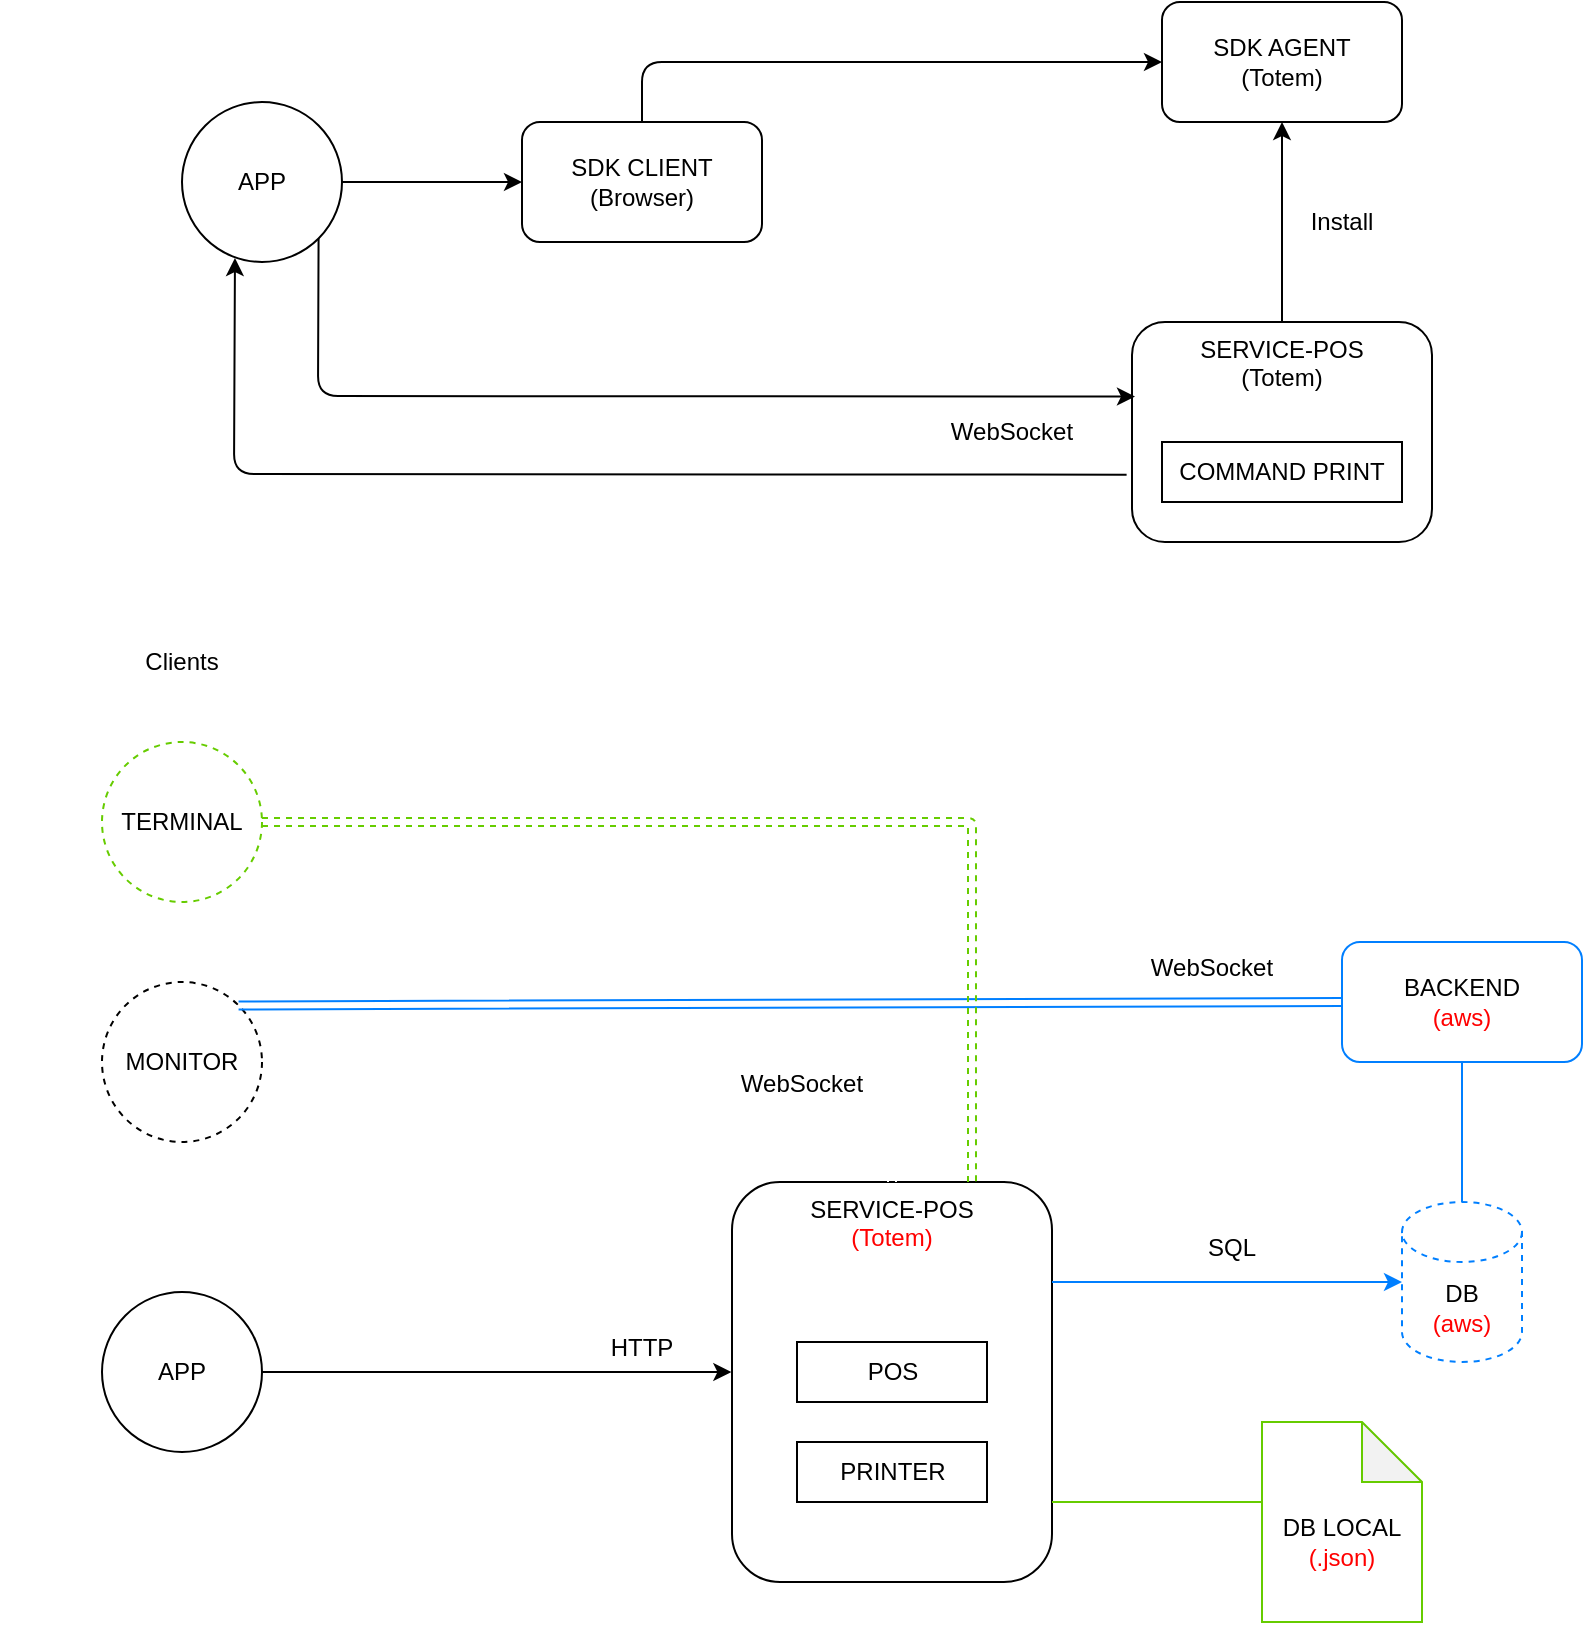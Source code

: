 <mxfile version="13.10.0" type="embed">
    <diagram id="JRJpujQTicSzLXms3XTn" name="Page-1">
        <mxGraphModel dx="1234" dy="598" grid="1" gridSize="10" guides="1" tooltips="1" connect="1" arrows="1" fold="1" page="1" pageScale="1" pageWidth="850" pageHeight="1100" math="0" shadow="0">
            <root>
                <mxCell id="0"/>
                <mxCell id="1" parent="0"/>
                <mxCell id="74" value="" style="rounded=0;whiteSpace=wrap;html=1;fillColor=none;strokeColor=#FFFFFF;dashed=1;" parent="1" vertex="1">
                    <mxGeometry x="30" y="360" width="180" height="400" as="geometry"/>
                </mxCell>
                <mxCell id="7" value="SDK AGENT&lt;br&gt;(Totem)" style="rounded=1;whiteSpace=wrap;html=1;sketch=0;align=center;" parent="1" vertex="1">
                    <mxGeometry x="610" y="10" width="120" height="60" as="geometry"/>
                </mxCell>
                <mxCell id="9" value="SDK CLIENT&lt;br&gt;(Browser)" style="rounded=1;whiteSpace=wrap;html=1;sketch=0;align=center;" parent="1" vertex="1">
                    <mxGeometry x="290" y="70" width="120" height="60" as="geometry"/>
                </mxCell>
                <mxCell id="12" value="&lt;span&gt;SERVICE-POS&lt;/span&gt;&lt;br&gt;&lt;span&gt;(Totem)&lt;/span&gt;" style="rounded=1;whiteSpace=wrap;html=1;sketch=0;align=center;verticalAlign=top;" parent="1" vertex="1">
                    <mxGeometry x="595" y="170" width="150" height="110" as="geometry"/>
                </mxCell>
                <mxCell id="13" value="" style="endArrow=classic;html=1;entryX=0;entryY=0.5;entryDx=0;entryDy=0;exitX=0.5;exitY=0;exitDx=0;exitDy=0;" parent="1" source="9" target="7" edge="1">
                    <mxGeometry width="50" height="50" relative="1" as="geometry">
                        <mxPoint x="630" y="110" as="sourcePoint"/>
                        <mxPoint x="680" y="60" as="targetPoint"/>
                        <Array as="points">
                            <mxPoint x="350" y="40"/>
                        </Array>
                    </mxGeometry>
                </mxCell>
                <mxCell id="14" value="" style="endArrow=classic;html=1;entryX=0.01;entryY=0.339;entryDx=0;entryDy=0;exitX=1;exitY=1;exitDx=0;exitDy=0;entryPerimeter=0;" parent="1" source="15" target="12" edge="1">
                    <mxGeometry width="50" height="50" relative="1" as="geometry">
                        <mxPoint x="700" y="150" as="sourcePoint"/>
                        <mxPoint x="750" y="100" as="targetPoint"/>
                        <Array as="points">
                            <mxPoint x="188" y="207"/>
                        </Array>
                    </mxGeometry>
                </mxCell>
                <mxCell id="15" value="APP" style="ellipse;whiteSpace=wrap;html=1;aspect=fixed;rounded=0;sketch=0;align=center;" parent="1" vertex="1">
                    <mxGeometry x="120" y="60" width="80" height="80" as="geometry"/>
                </mxCell>
                <mxCell id="16" value="" style="endArrow=classic;html=1;entryX=0;entryY=0.5;entryDx=0;entryDy=0;exitX=1;exitY=0.5;exitDx=0;exitDy=0;" parent="1" source="15" target="9" edge="1">
                    <mxGeometry width="50" height="50" relative="1" as="geometry">
                        <mxPoint x="510" y="140" as="sourcePoint"/>
                        <mxPoint x="560" y="90" as="targetPoint"/>
                    </mxGeometry>
                </mxCell>
                <mxCell id="19" value="&lt;span&gt;SERVICE-POS&lt;/span&gt;&lt;br&gt;&lt;span&gt;&lt;font color=&quot;#ff0000&quot;&gt;(Totem)&lt;/font&gt;&lt;/span&gt;" style="rounded=1;whiteSpace=wrap;html=1;sketch=0;align=center;labelPosition=center;verticalLabelPosition=middle;verticalAlign=top;horizontal=1;" parent="1" vertex="1">
                    <mxGeometry x="395" y="600" width="160" height="200" as="geometry"/>
                </mxCell>
                <mxCell id="22" value="APP" style="ellipse;whiteSpace=wrap;html=1;aspect=fixed;rounded=0;sketch=0;align=center;" parent="1" vertex="1">
                    <mxGeometry x="80" y="655" width="80" height="80" as="geometry"/>
                </mxCell>
                <mxCell id="27" value="PRINTER" style="rounded=0;whiteSpace=wrap;html=1;sketch=0;align=center;" parent="1" vertex="1">
                    <mxGeometry x="427.5" y="730" width="95" height="30" as="geometry"/>
                </mxCell>
                <mxCell id="28" value="COMMAND PRINT" style="rounded=0;whiteSpace=wrap;html=1;sketch=0;align=center;" parent="1" vertex="1">
                    <mxGeometry x="610" y="230" width="120" height="30" as="geometry"/>
                </mxCell>
                <mxCell id="31" value="" style="endArrow=classic;html=1;entryX=0.5;entryY=1;entryDx=0;entryDy=0;" parent="1" source="12" target="7" edge="1">
                    <mxGeometry width="50" height="50" relative="1" as="geometry">
                        <mxPoint x="730" y="300" as="sourcePoint"/>
                        <mxPoint x="780" y="250" as="targetPoint"/>
                    </mxGeometry>
                </mxCell>
                <mxCell id="32" value="" style="endArrow=classic;html=1;entryX=0.331;entryY=0.975;entryDx=0;entryDy=0;entryPerimeter=0;exitX=-0.018;exitY=0.694;exitDx=0;exitDy=0;exitPerimeter=0;" parent="1" source="12" target="15" edge="1">
                    <mxGeometry width="50" height="50" relative="1" as="geometry">
                        <mxPoint x="595" y="250" as="sourcePoint"/>
                        <mxPoint x="720" y="250" as="targetPoint"/>
                        <Array as="points">
                            <mxPoint x="146" y="246"/>
                        </Array>
                    </mxGeometry>
                </mxCell>
                <mxCell id="33" value="WebSocket" style="text;html=1;strokeColor=none;fillColor=none;align=center;verticalAlign=middle;whiteSpace=wrap;rounded=0;sketch=0;" parent="1" vertex="1">
                    <mxGeometry x="500" y="212.5" width="70" height="25" as="geometry"/>
                </mxCell>
                <mxCell id="34" value="Install" style="text;html=1;strokeColor=none;fillColor=none;align=center;verticalAlign=middle;whiteSpace=wrap;rounded=0;" parent="1" vertex="1">
                    <mxGeometry x="680" y="110" width="40" height="20" as="geometry"/>
                </mxCell>
                <mxCell id="36" value="WebSocket" style="text;html=1;strokeColor=none;fillColor=none;align=center;verticalAlign=middle;whiteSpace=wrap;rounded=0;sketch=0;" parent="1" vertex="1">
                    <mxGeometry x="395" y="538" width="70" height="25" as="geometry"/>
                </mxCell>
                <mxCell id="41" value="HTTP" style="text;html=1;strokeColor=none;fillColor=none;align=center;verticalAlign=middle;whiteSpace=wrap;rounded=0;sketch=0;" parent="1" vertex="1">
                    <mxGeometry x="315" y="670" width="70" height="25" as="geometry"/>
                </mxCell>
                <mxCell id="43" value="MONITOR" style="ellipse;whiteSpace=wrap;html=1;aspect=fixed;rounded=0;sketch=0;align=center;dashed=1;" parent="1" vertex="1">
                    <mxGeometry x="80" y="500" width="80" height="80" as="geometry"/>
                </mxCell>
                <mxCell id="25" value="POS" style="rounded=0;whiteSpace=wrap;html=1;sketch=0;align=center;" parent="1" vertex="1">
                    <mxGeometry x="427.5" y="680" width="95" height="30" as="geometry"/>
                </mxCell>
                <mxCell id="47" value="" style="endArrow=classic;html=1;exitX=1;exitY=0.5;exitDx=0;exitDy=0;entryX=-0.002;entryY=0.475;entryDx=0;entryDy=0;entryPerimeter=0;" parent="1" source="22" target="19" edge="1">
                    <mxGeometry width="50" height="50" relative="1" as="geometry">
                        <mxPoint x="160" y="695" as="sourcePoint"/>
                        <mxPoint x="396" y="694" as="targetPoint"/>
                        <Array as="points"/>
                    </mxGeometry>
                </mxCell>
                <mxCell id="49" value="DB&lt;br&gt;&lt;font color=&quot;#ff0000&quot;&gt;(aws)&lt;/font&gt;" style="shape=cylinder3;whiteSpace=wrap;html=1;boundedLbl=1;backgroundOutline=1;size=15;dashed=1;strokeColor=#007FFF;" parent="1" vertex="1">
                    <mxGeometry x="730" y="610" width="60" height="80" as="geometry"/>
                </mxCell>
                <mxCell id="53" value="DB LOCAL&lt;br&gt;&lt;font color=&quot;#ff0000&quot;&gt;(.json)&lt;/font&gt;" style="shape=note;whiteSpace=wrap;html=1;backgroundOutline=1;darkOpacity=0.05;strokeColor=#66CC00;verticalAlign=middle;labelPosition=center;verticalLabelPosition=middle;align=center;spacingBottom=0;spacingTop=20;" parent="1" vertex="1">
                    <mxGeometry x="660" y="720" width="80" height="100" as="geometry"/>
                </mxCell>
                <mxCell id="60" value="BACKEND&lt;br&gt;&lt;font color=&quot;#ff0000&quot;&gt;(aws)&lt;/font&gt;" style="rounded=1;whiteSpace=wrap;html=1;strokeColor=#007FFF;" parent="1" vertex="1">
                    <mxGeometry x="700" y="480" width="120" height="60" as="geometry"/>
                </mxCell>
                <mxCell id="62" value="" style="shape=link;html=1;exitX=1;exitY=1;exitDx=0;exitDy=0;entryX=0.5;entryY=0;entryDx=0;entryDy=0;dashed=1;strokeColor=#FFFFFF;" parent="1" source="43" target="19" edge="1">
                    <mxGeometry width="100" relative="1" as="geometry">
                        <mxPoint x="430" y="630" as="sourcePoint"/>
                        <mxPoint x="530" y="630" as="targetPoint"/>
                        <Array as="points">
                            <mxPoint x="475" y="568"/>
                        </Array>
                    </mxGeometry>
                </mxCell>
                <mxCell id="63" value="" style="shape=link;html=1;exitX=1;exitY=0;exitDx=0;exitDy=0;entryX=0;entryY=0.5;entryDx=0;entryDy=0;strokeColor=#007FFF;" parent="1" source="43" target="60" edge="1">
                    <mxGeometry width="100" relative="1" as="geometry">
                        <mxPoint x="190" y="510" as="sourcePoint"/>
                        <mxPoint x="680" y="510" as="targetPoint"/>
                    </mxGeometry>
                </mxCell>
                <mxCell id="64" value="WebSocket" style="text;html=1;strokeColor=none;fillColor=none;align=center;verticalAlign=middle;whiteSpace=wrap;rounded=0;sketch=0;" parent="1" vertex="1">
                    <mxGeometry x="600" y="480" width="70" height="25" as="geometry"/>
                </mxCell>
                <mxCell id="65" value="" style="endArrow=none;html=1;entryX=0;entryY=0.4;entryDx=0;entryDy=0;entryPerimeter=0;strokeColor=#66CC00;" parent="1" target="53" edge="1">
                    <mxGeometry width="50" height="50" relative="1" as="geometry">
                        <mxPoint x="555" y="760" as="sourcePoint"/>
                        <mxPoint x="605" y="710" as="targetPoint"/>
                    </mxGeometry>
                </mxCell>
                <mxCell id="68" value="" style="endArrow=none;html=1;entryX=0.5;entryY=0;entryDx=0;entryDy=0;entryPerimeter=0;exitX=0.5;exitY=1;exitDx=0;exitDy=0;strokeColor=#007FFF;" parent="1" source="60" target="49" edge="1">
                    <mxGeometry width="50" height="50" relative="1" as="geometry">
                        <mxPoint x="565" y="660" as="sourcePoint"/>
                        <mxPoint x="740" y="660" as="targetPoint"/>
                    </mxGeometry>
                </mxCell>
                <mxCell id="72" value="" style="endArrow=classic;html=1;entryX=0;entryY=0.5;entryDx=0;entryDy=0;entryPerimeter=0;exitX=1;exitY=0.25;exitDx=0;exitDy=0;strokeColor=#007FFF;" parent="1" source="19" target="49" edge="1">
                    <mxGeometry width="50" height="50" relative="1" as="geometry">
                        <mxPoint x="560" y="650" as="sourcePoint"/>
                        <mxPoint x="430" y="600" as="targetPoint"/>
                    </mxGeometry>
                </mxCell>
                <mxCell id="73" value="SQL" style="text;html=1;strokeColor=none;fillColor=none;align=center;verticalAlign=middle;whiteSpace=wrap;rounded=0;sketch=0;" parent="1" vertex="1">
                    <mxGeometry x="610" y="620" width="70" height="25" as="geometry"/>
                </mxCell>
                <mxCell id="75" value="Clients" style="text;html=1;strokeColor=none;fillColor=none;align=center;verticalAlign=middle;whiteSpace=wrap;rounded=0;dashed=1;" parent="1" vertex="1">
                    <mxGeometry x="100" y="330" width="40" height="20" as="geometry"/>
                </mxCell>
                <mxCell id="76" value="TERMINAL" style="ellipse;whiteSpace=wrap;html=1;aspect=fixed;dashed=1;strokeColor=#66CC00;" parent="1" vertex="1">
                    <mxGeometry x="80" y="380" width="80" height="80" as="geometry"/>
                </mxCell>
                <mxCell id="77" value="" style="shape=link;html=1;exitX=1;exitY=0.5;exitDx=0;exitDy=0;dashed=1;strokeColor=#66CC00;entryX=0.75;entryY=0;entryDx=0;entryDy=0;" parent="1" source="76" target="19" edge="1">
                    <mxGeometry width="100" relative="1" as="geometry">
                        <mxPoint x="158.284" y="578.284" as="sourcePoint"/>
                        <mxPoint x="470" y="560" as="targetPoint"/>
                        <Array as="points">
                            <mxPoint x="360" y="420"/>
                            <mxPoint x="515" y="420"/>
                        </Array>
                    </mxGeometry>
                </mxCell>
            </root>
        </mxGraphModel>
    </diagram>
</mxfile>
